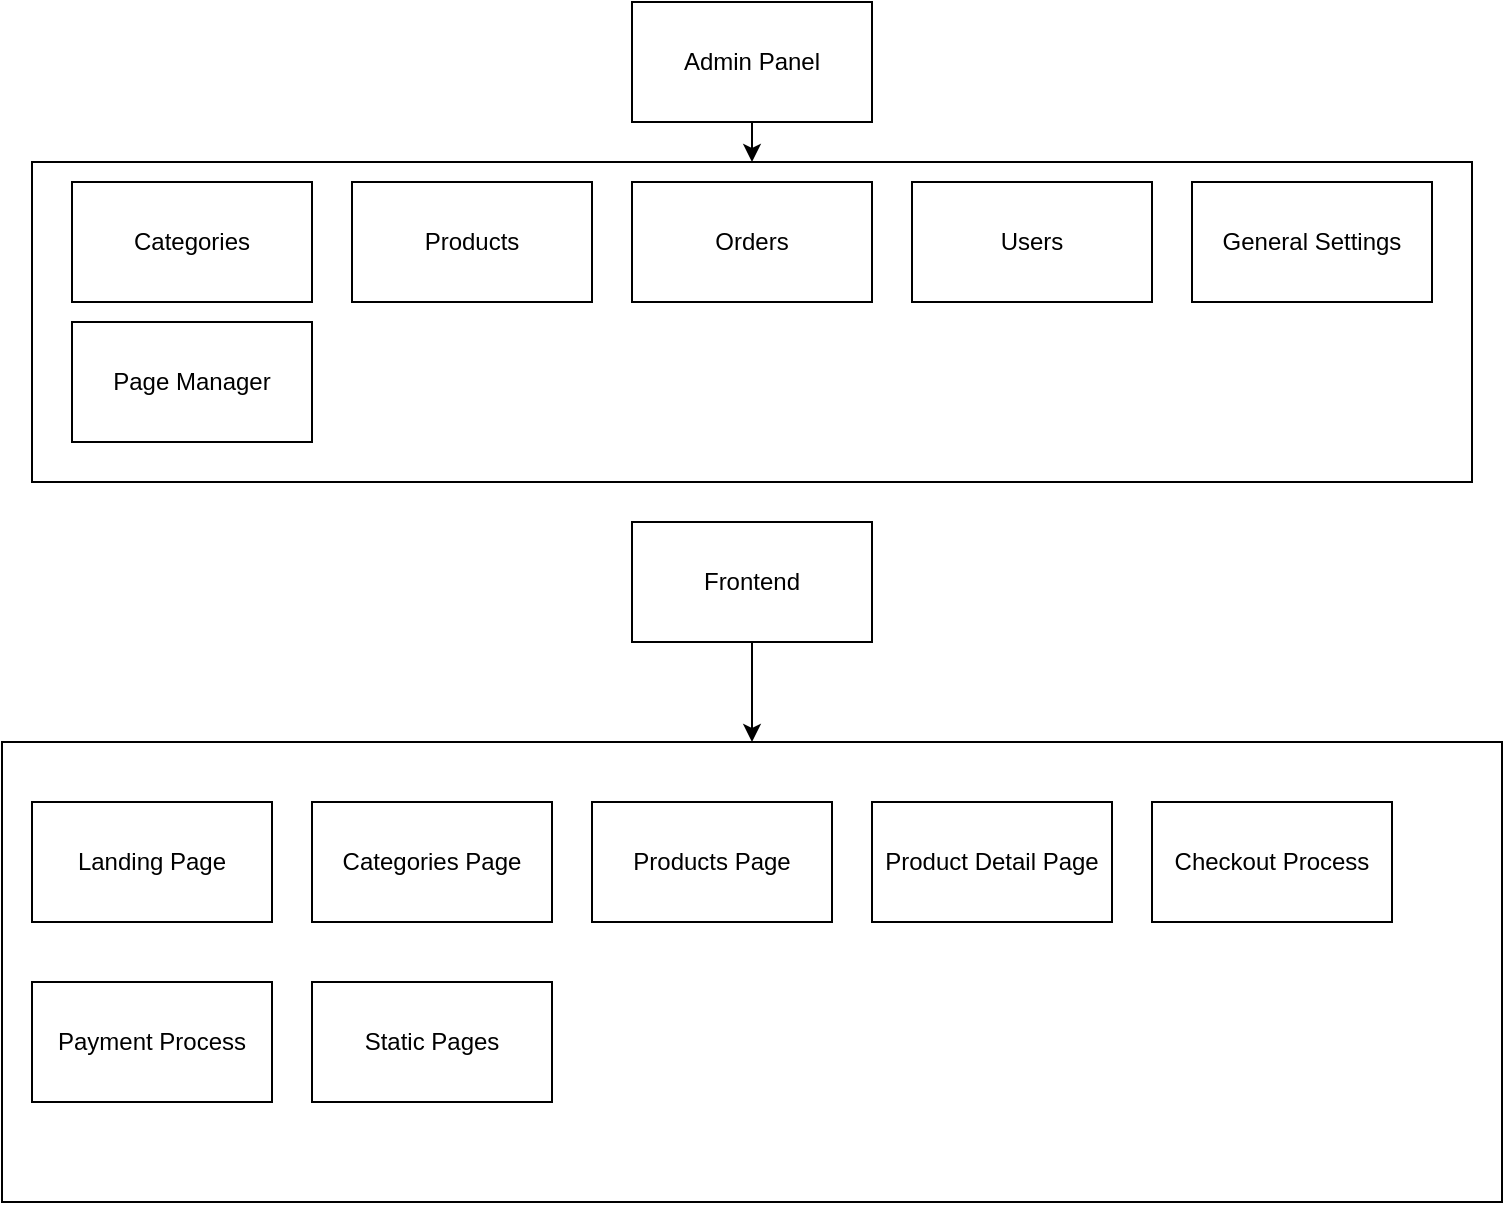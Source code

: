 <mxfile version="21.0.8" type="device"><diagram name="Page-1" id="mXTLpP8j-7e0j03ofoK-"><mxGraphModel dx="1434" dy="1826" grid="1" gridSize="10" guides="1" tooltips="1" connect="1" arrows="1" fold="1" page="1" pageScale="1" pageWidth="850" pageHeight="1100" math="0" shadow="0"><root><mxCell id="0"/><mxCell id="1" parent="0"/><mxCell id="WUf3M6vlJG36s6A3jr5g-1" value="Categories" style="rounded=0;whiteSpace=wrap;html=1;" vertex="1" parent="1"><mxGeometry x="80" y="80" width="120" height="60" as="geometry"/></mxCell><mxCell id="WUf3M6vlJG36s6A3jr5g-2" value="Products" style="rounded=0;whiteSpace=wrap;html=1;" vertex="1" parent="1"><mxGeometry x="220" y="80" width="120" height="60" as="geometry"/></mxCell><mxCell id="WUf3M6vlJG36s6A3jr5g-4" value="Orders" style="rounded=0;whiteSpace=wrap;html=1;" vertex="1" parent="1"><mxGeometry x="360" y="80" width="120" height="60" as="geometry"/></mxCell><mxCell id="WUf3M6vlJG36s6A3jr5g-5" value="Users" style="rounded=0;whiteSpace=wrap;html=1;" vertex="1" parent="1"><mxGeometry x="500" y="80" width="120" height="60" as="geometry"/></mxCell><mxCell id="WUf3M6vlJG36s6A3jr5g-6" value="General Settings" style="rounded=0;whiteSpace=wrap;html=1;" vertex="1" parent="1"><mxGeometry x="640" y="80" width="120" height="60" as="geometry"/></mxCell><mxCell id="WUf3M6vlJG36s6A3jr5g-9" style="edgeStyle=orthogonalEdgeStyle;rounded=0;orthogonalLoop=1;jettySize=auto;html=1;exitX=0.5;exitY=1;exitDx=0;exitDy=0;entryX=0.5;entryY=0;entryDx=0;entryDy=0;" edge="1" parent="1" source="WUf3M6vlJG36s6A3jr5g-7" target="WUf3M6vlJG36s6A3jr5g-8"><mxGeometry relative="1" as="geometry"/></mxCell><mxCell id="WUf3M6vlJG36s6A3jr5g-7" value="Admin Panel" style="rounded=0;whiteSpace=wrap;html=1;" vertex="1" parent="1"><mxGeometry x="360" y="-10" width="120" height="60" as="geometry"/></mxCell><mxCell id="WUf3M6vlJG36s6A3jr5g-8" value="" style="rounded=0;whiteSpace=wrap;html=1;fillColor=none;" vertex="1" parent="1"><mxGeometry x="60" y="70" width="720" height="160" as="geometry"/></mxCell><mxCell id="WUf3M6vlJG36s6A3jr5g-20" style="edgeStyle=orthogonalEdgeStyle;rounded=0;orthogonalLoop=1;jettySize=auto;html=1;exitX=0.5;exitY=1;exitDx=0;exitDy=0;entryX=0.5;entryY=0;entryDx=0;entryDy=0;" edge="1" parent="1" target="WUf3M6vlJG36s6A3jr5g-11"><mxGeometry relative="1" as="geometry"><mxPoint x="420" y="350" as="sourcePoint"/><Array as="points"><mxPoint x="420" y="310"/><mxPoint x="420" y="310"/></Array></mxGeometry></mxCell><mxCell id="WUf3M6vlJG36s6A3jr5g-10" value="Frontend" style="rounded=0;whiteSpace=wrap;html=1;" vertex="1" parent="1"><mxGeometry x="360" y="250" width="120" height="60" as="geometry"/></mxCell><mxCell id="WUf3M6vlJG36s6A3jr5g-11" value="" style="rounded=0;whiteSpace=wrap;html=1;fillColor=none;" vertex="1" parent="1"><mxGeometry x="45" y="360" width="750" height="230" as="geometry"/></mxCell><mxCell id="WUf3M6vlJG36s6A3jr5g-12" value="Landing Page" style="rounded=0;whiteSpace=wrap;html=1;" vertex="1" parent="1"><mxGeometry x="60" y="390" width="120" height="60" as="geometry"/></mxCell><mxCell id="WUf3M6vlJG36s6A3jr5g-13" value="Categories Page" style="rounded=0;whiteSpace=wrap;html=1;" vertex="1" parent="1"><mxGeometry x="200" y="390" width="120" height="60" as="geometry"/></mxCell><mxCell id="WUf3M6vlJG36s6A3jr5g-14" value="Products Page" style="rounded=0;whiteSpace=wrap;html=1;" vertex="1" parent="1"><mxGeometry x="340" y="390" width="120" height="60" as="geometry"/></mxCell><mxCell id="WUf3M6vlJG36s6A3jr5g-15" value="Product Detail Page" style="rounded=0;whiteSpace=wrap;html=1;" vertex="1" parent="1"><mxGeometry x="480" y="390" width="120" height="60" as="geometry"/></mxCell><mxCell id="WUf3M6vlJG36s6A3jr5g-16" value="Checkout Process" style="rounded=0;whiteSpace=wrap;html=1;" vertex="1" parent="1"><mxGeometry x="620" y="390" width="120" height="60" as="geometry"/></mxCell><mxCell id="WUf3M6vlJG36s6A3jr5g-17" value="Payment Process" style="rounded=0;whiteSpace=wrap;html=1;" vertex="1" parent="1"><mxGeometry x="60" y="480" width="120" height="60" as="geometry"/></mxCell><mxCell id="WUf3M6vlJG36s6A3jr5g-18" value="Static Pages" style="rounded=0;whiteSpace=wrap;html=1;" vertex="1" parent="1"><mxGeometry x="200" y="480" width="120" height="60" as="geometry"/></mxCell><mxCell id="WUf3M6vlJG36s6A3jr5g-19" value="Page Manager" style="rounded=0;whiteSpace=wrap;html=1;" vertex="1" parent="1"><mxGeometry x="80" y="150" width="120" height="60" as="geometry"/></mxCell></root></mxGraphModel></diagram></mxfile>